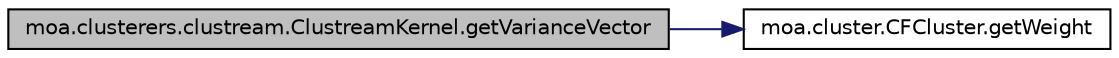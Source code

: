digraph G
{
  edge [fontname="Helvetica",fontsize="10",labelfontname="Helvetica",labelfontsize="10"];
  node [fontname="Helvetica",fontsize="10",shape=record];
  rankdir=LR;
  Node1 [label="moa.clusterers.clustream.ClustreamKernel.getVarianceVector",height=0.2,width=0.4,color="black", fillcolor="grey75", style="filled" fontcolor="black"];
  Node1 -> Node2 [color="midnightblue",fontsize="10",style="solid",fontname="Helvetica"];
  Node2 [label="moa.cluster.CFCluster.getWeight",height=0.2,width=0.4,color="black", fillcolor="white", style="filled",URL="$classmoa_1_1cluster_1_1CFCluster.html#a68239d734eed85b83dad00bd7e4004c4",tooltip="See interface Cluster."];
}
